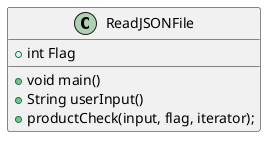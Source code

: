 @startuml
'https://plantuml.com/class-diagram

class ReadJSONFile



class ReadJSONFile {
    +int Flag


    + void main()
    +String userInput()
    +productCheck(input, flag, iterator);
}




@enduml